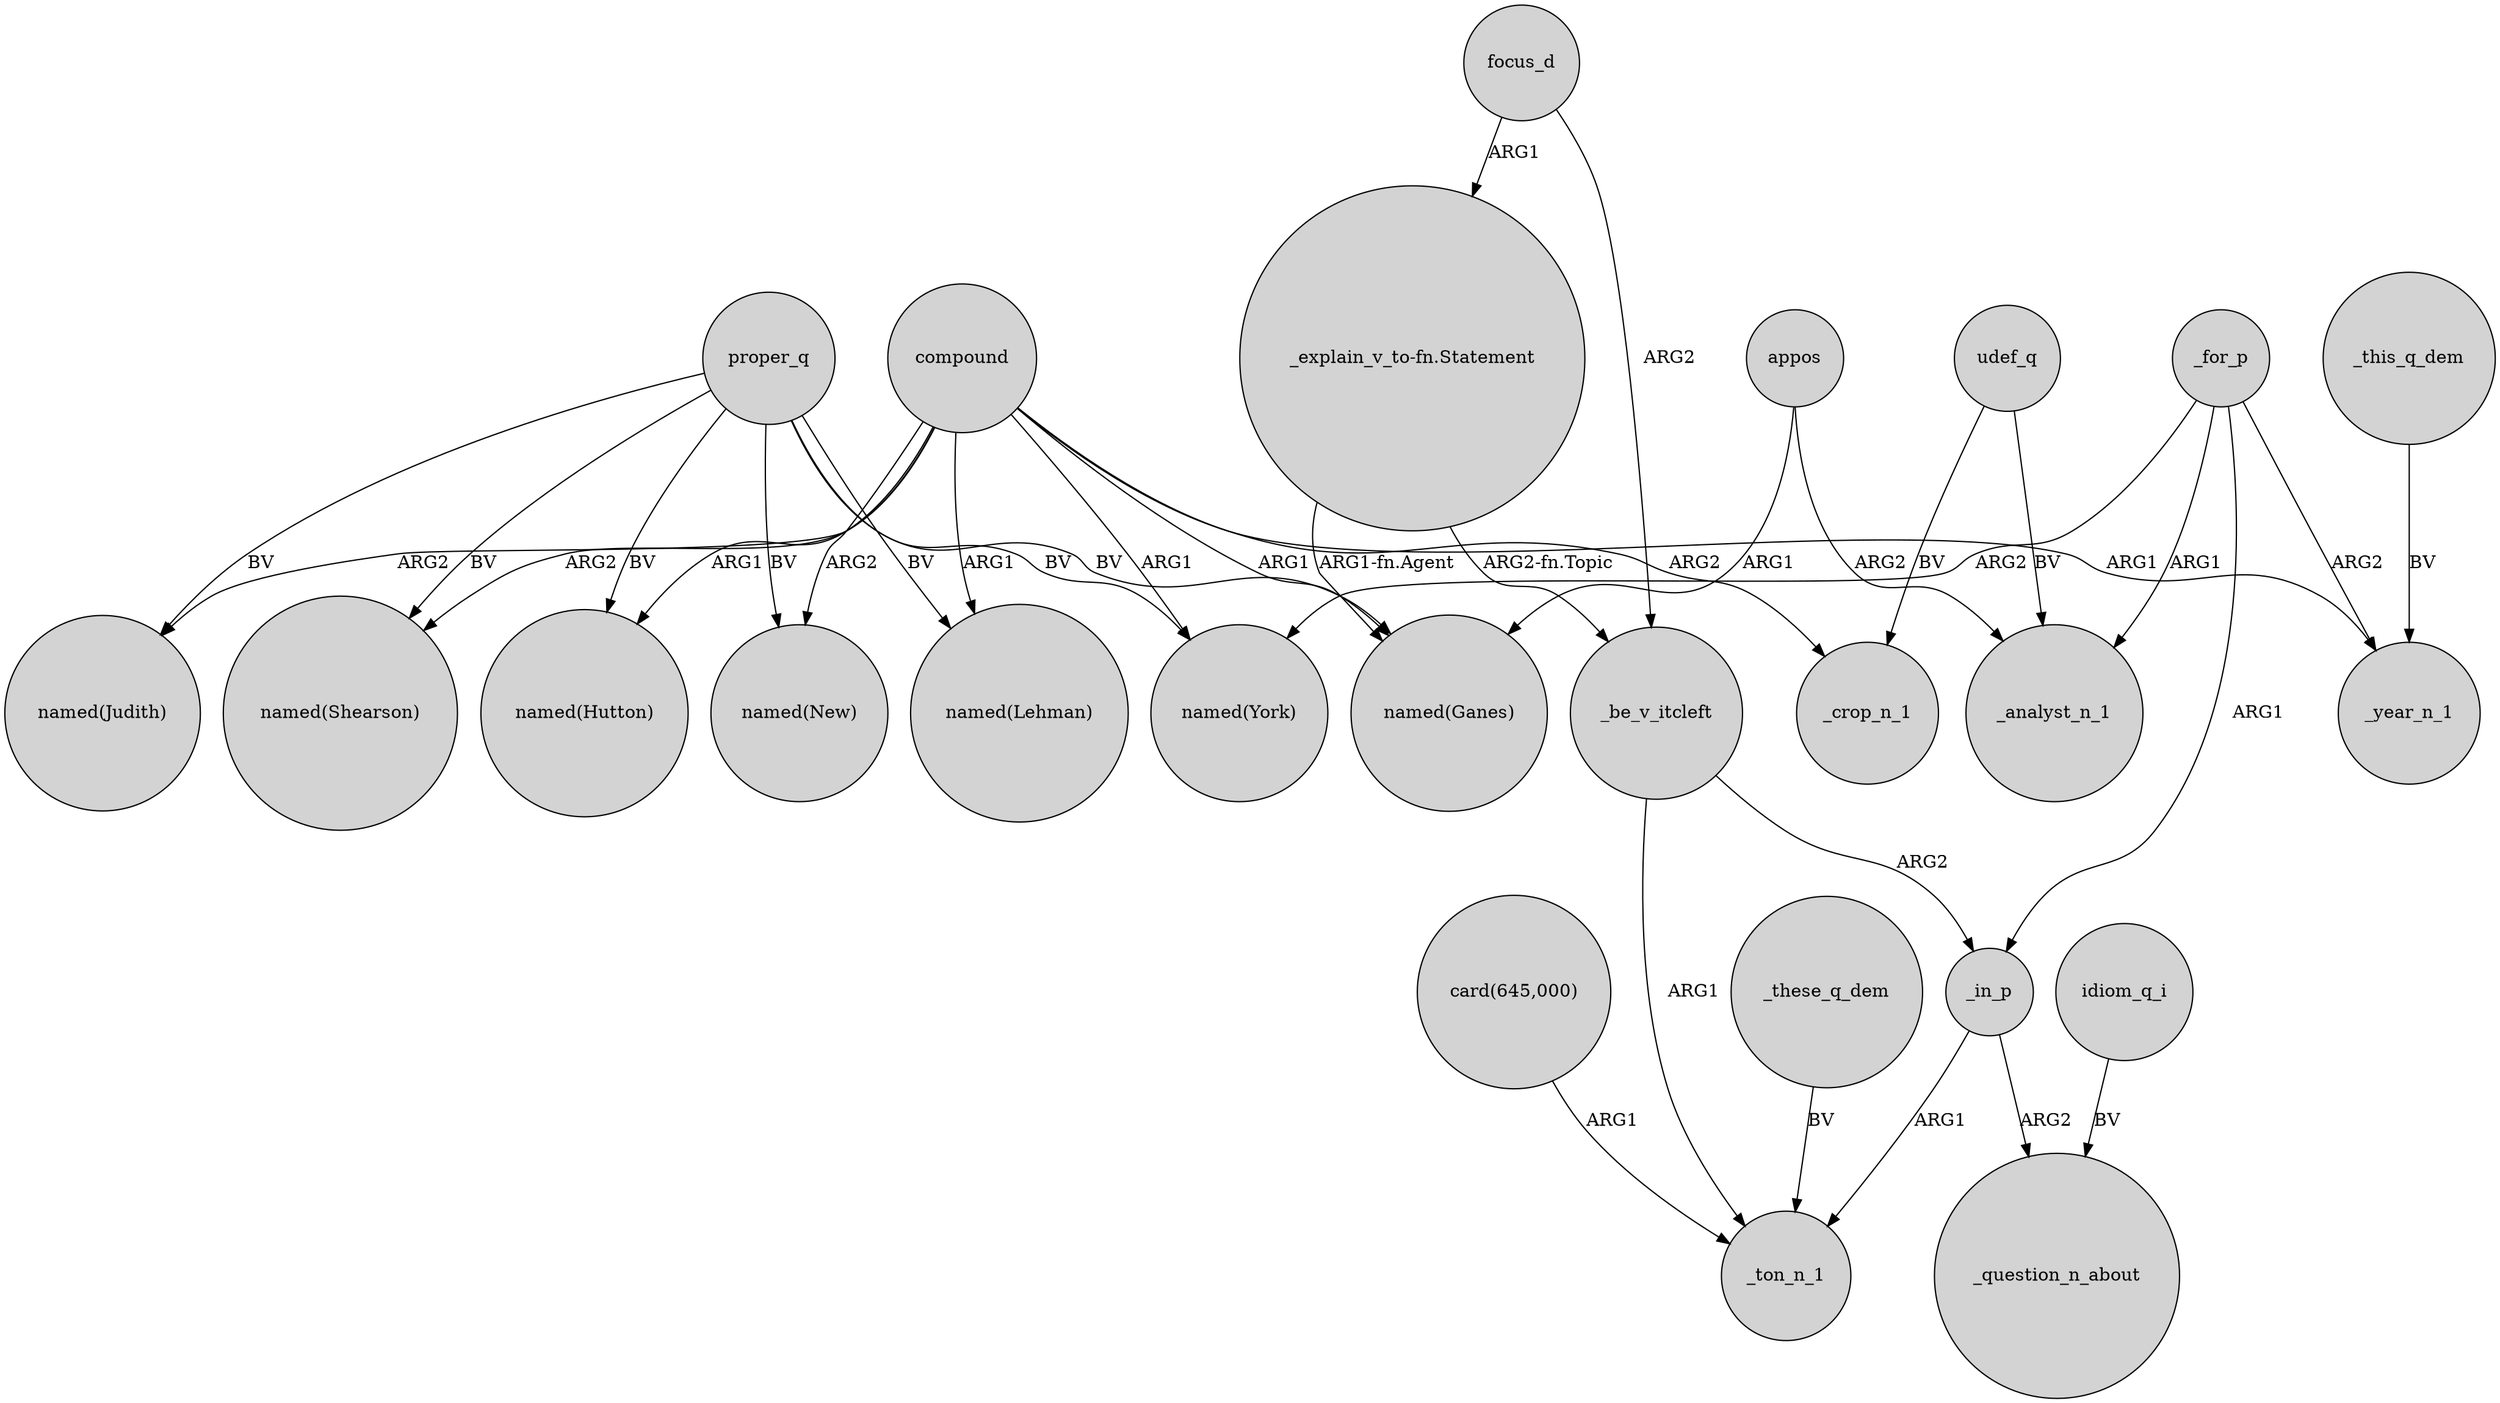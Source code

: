 digraph {
	node [shape=circle style=filled]
	"_explain_v_to-fn.Statement" -> _be_v_itcleft [label="ARG2-fn.Topic"]
	compound -> "named(Ganes)" [label=ARG1]
	compound -> "named(Judith)" [label=ARG2]
	_be_v_itcleft -> _in_p [label=ARG2]
	focus_d -> "_explain_v_to-fn.Statement" [label=ARG1]
	compound -> "named(New)" [label=ARG2]
	_for_p -> _year_n_1 [label=ARG2]
	proper_q -> "named(Shearson)" [label=BV]
	_for_p -> "named(York)" [label=ARG2]
	proper_q -> "named(New)" [label=BV]
	appos -> "named(Ganes)" [label=ARG1]
	compound -> _crop_n_1 [label=ARG2]
	_for_p -> _analyst_n_1 [label=ARG1]
	compound -> "named(Hutton)" [label=ARG1]
	"_explain_v_to-fn.Statement" -> "named(Ganes)" [label="ARG1-fn.Agent"]
	focus_d -> _be_v_itcleft [label=ARG2]
	"card(645,000)" -> _ton_n_1 [label=ARG1]
	proper_q -> "named(Lehman)" [label=BV]
	proper_q -> "named(Hutton)" [label=BV]
	appos -> _analyst_n_1 [label=ARG2]
	compound -> "named(York)" [label=ARG1]
	_be_v_itcleft -> _ton_n_1 [label=ARG1]
	proper_q -> "named(Judith)" [label=BV]
	_for_p -> _in_p [label=ARG1]
	proper_q -> "named(Ganes)" [label=BV]
	_in_p -> _question_n_about [label=ARG2]
	compound -> "named(Shearson)" [label=ARG2]
	udef_q -> _analyst_n_1 [label=BV]
	udef_q -> _crop_n_1 [label=BV]
	proper_q -> "named(York)" [label=BV]
	compound -> "named(Lehman)" [label=ARG1]
	compound -> _year_n_1 [label=ARG1]
	_in_p -> _ton_n_1 [label=ARG1]
	idiom_q_i -> _question_n_about [label=BV]
	_these_q_dem -> _ton_n_1 [label=BV]
	_this_q_dem -> _year_n_1 [label=BV]
}
